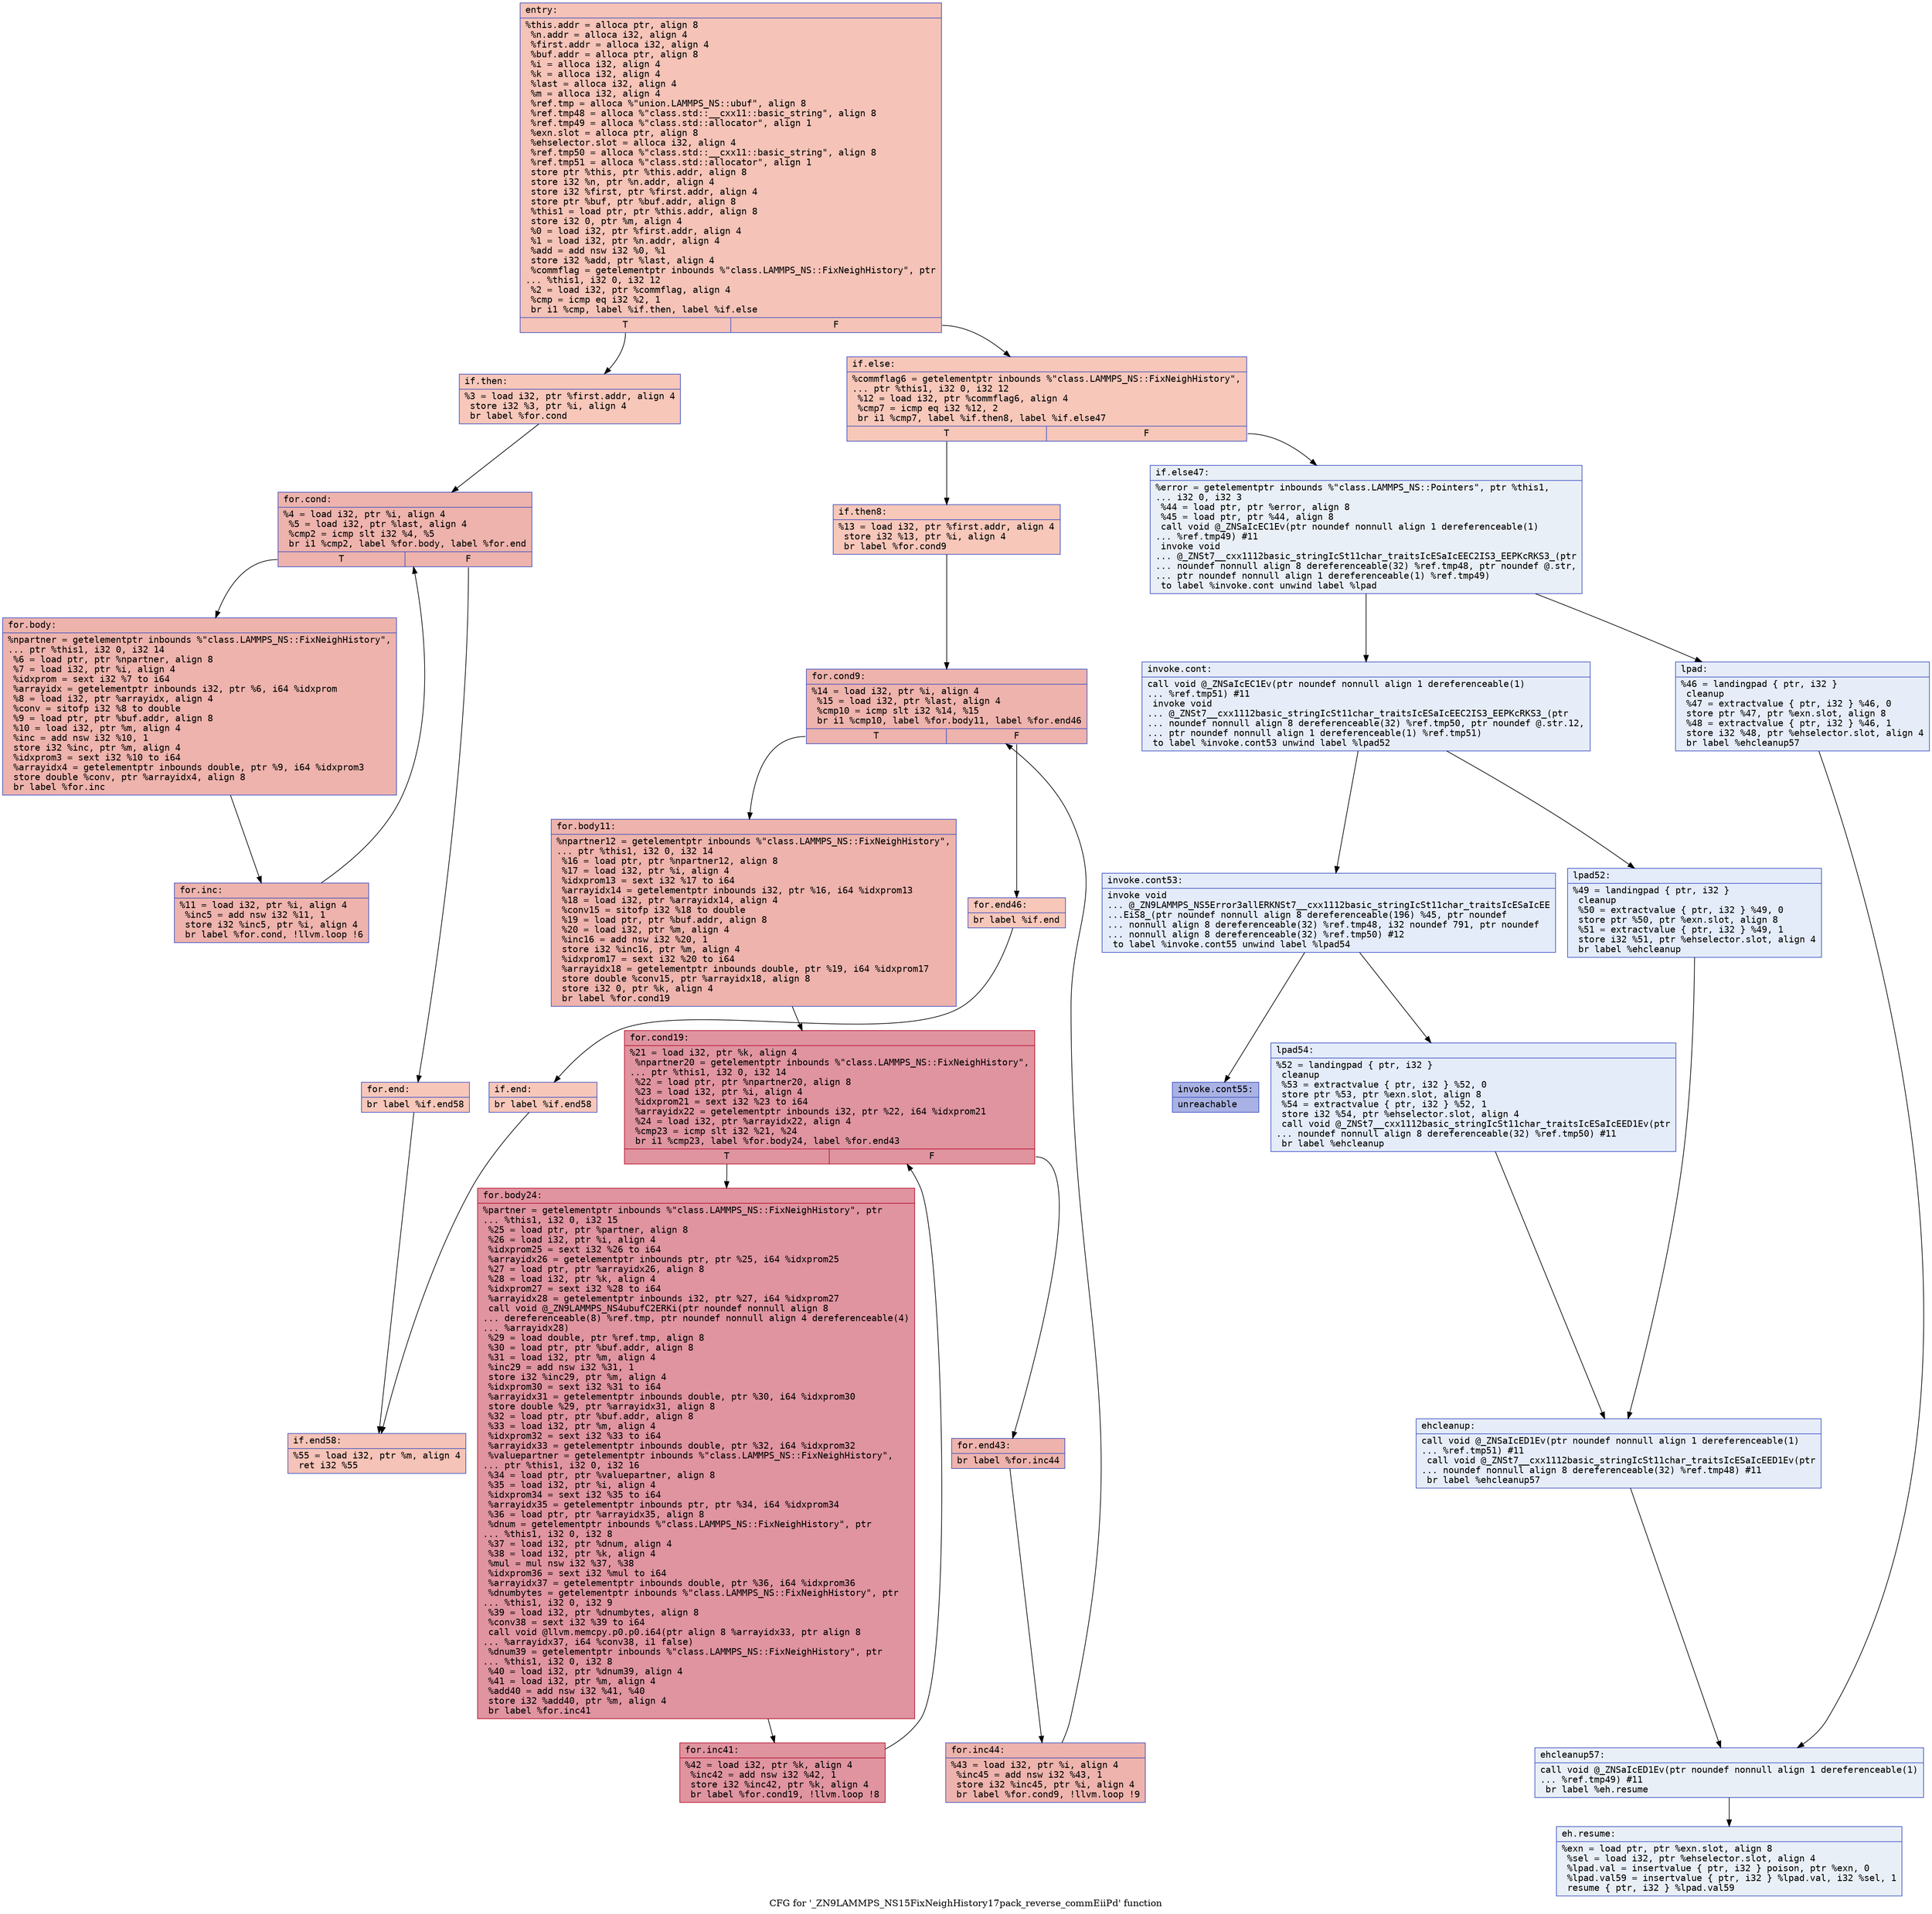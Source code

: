 digraph "CFG for '_ZN9LAMMPS_NS15FixNeighHistory17pack_reverse_commEiiPd' function" {
	label="CFG for '_ZN9LAMMPS_NS15FixNeighHistory17pack_reverse_commEiiPd' function";

	Node0x556119b90c70 [shape=record,color="#3d50c3ff", style=filled, fillcolor="#e8765c70" fontname="Courier",label="{entry:\l|  %this.addr = alloca ptr, align 8\l  %n.addr = alloca i32, align 4\l  %first.addr = alloca i32, align 4\l  %buf.addr = alloca ptr, align 8\l  %i = alloca i32, align 4\l  %k = alloca i32, align 4\l  %last = alloca i32, align 4\l  %m = alloca i32, align 4\l  %ref.tmp = alloca %\"union.LAMMPS_NS::ubuf\", align 8\l  %ref.tmp48 = alloca %\"class.std::__cxx11::basic_string\", align 8\l  %ref.tmp49 = alloca %\"class.std::allocator\", align 1\l  %exn.slot = alloca ptr, align 8\l  %ehselector.slot = alloca i32, align 4\l  %ref.tmp50 = alloca %\"class.std::__cxx11::basic_string\", align 8\l  %ref.tmp51 = alloca %\"class.std::allocator\", align 1\l  store ptr %this, ptr %this.addr, align 8\l  store i32 %n, ptr %n.addr, align 4\l  store i32 %first, ptr %first.addr, align 4\l  store ptr %buf, ptr %buf.addr, align 8\l  %this1 = load ptr, ptr %this.addr, align 8\l  store i32 0, ptr %m, align 4\l  %0 = load i32, ptr %first.addr, align 4\l  %1 = load i32, ptr %n.addr, align 4\l  %add = add nsw i32 %0, %1\l  store i32 %add, ptr %last, align 4\l  %commflag = getelementptr inbounds %\"class.LAMMPS_NS::FixNeighHistory\", ptr\l... %this1, i32 0, i32 12\l  %2 = load i32, ptr %commflag, align 4\l  %cmp = icmp eq i32 %2, 1\l  br i1 %cmp, label %if.then, label %if.else\l|{<s0>T|<s1>F}}"];
	Node0x556119b90c70:s0 -> Node0x556119b91fd0[tooltip="entry -> if.then\nProbability 50.00%" ];
	Node0x556119b90c70:s1 -> Node0x556119b91140[tooltip="entry -> if.else\nProbability 50.00%" ];
	Node0x556119b91fd0 [shape=record,color="#3d50c3ff", style=filled, fillcolor="#ec7f6370" fontname="Courier",label="{if.then:\l|  %3 = load i32, ptr %first.addr, align 4\l  store i32 %3, ptr %i, align 4\l  br label %for.cond\l}"];
	Node0x556119b91fd0 -> Node0x556119b92400[tooltip="if.then -> for.cond\nProbability 100.00%" ];
	Node0x556119b92400 [shape=record,color="#3d50c3ff", style=filled, fillcolor="#d6524470" fontname="Courier",label="{for.cond:\l|  %4 = load i32, ptr %i, align 4\l  %5 = load i32, ptr %last, align 4\l  %cmp2 = icmp slt i32 %4, %5\l  br i1 %cmp2, label %for.body, label %for.end\l|{<s0>T|<s1>F}}"];
	Node0x556119b92400:s0 -> Node0x556119b926a0[tooltip="for.cond -> for.body\nProbability 96.88%" ];
	Node0x556119b92400:s1 -> Node0x556119b92720[tooltip="for.cond -> for.end\nProbability 3.12%" ];
	Node0x556119b926a0 [shape=record,color="#3d50c3ff", style=filled, fillcolor="#d6524470" fontname="Courier",label="{for.body:\l|  %npartner = getelementptr inbounds %\"class.LAMMPS_NS::FixNeighHistory\",\l... ptr %this1, i32 0, i32 14\l  %6 = load ptr, ptr %npartner, align 8\l  %7 = load i32, ptr %i, align 4\l  %idxprom = sext i32 %7 to i64\l  %arrayidx = getelementptr inbounds i32, ptr %6, i64 %idxprom\l  %8 = load i32, ptr %arrayidx, align 4\l  %conv = sitofp i32 %8 to double\l  %9 = load ptr, ptr %buf.addr, align 8\l  %10 = load i32, ptr %m, align 4\l  %inc = add nsw i32 %10, 1\l  store i32 %inc, ptr %m, align 4\l  %idxprom3 = sext i32 %10 to i64\l  %arrayidx4 = getelementptr inbounds double, ptr %9, i64 %idxprom3\l  store double %conv, ptr %arrayidx4, align 8\l  br label %for.inc\l}"];
	Node0x556119b926a0 -> Node0x556119b93100[tooltip="for.body -> for.inc\nProbability 100.00%" ];
	Node0x556119b93100 [shape=record,color="#3d50c3ff", style=filled, fillcolor="#d6524470" fontname="Courier",label="{for.inc:\l|  %11 = load i32, ptr %i, align 4\l  %inc5 = add nsw i32 %11, 1\l  store i32 %inc5, ptr %i, align 4\l  br label %for.cond, !llvm.loop !6\l}"];
	Node0x556119b93100 -> Node0x556119b92400[tooltip="for.inc -> for.cond\nProbability 100.00%" ];
	Node0x556119b92720 [shape=record,color="#3d50c3ff", style=filled, fillcolor="#ec7f6370" fontname="Courier",label="{for.end:\l|  br label %if.end58\l}"];
	Node0x556119b92720 -> Node0x556119b934f0[tooltip="for.end -> if.end58\nProbability 100.00%" ];
	Node0x556119b91140 [shape=record,color="#3d50c3ff", style=filled, fillcolor="#ec7f6370" fontname="Courier",label="{if.else:\l|  %commflag6 = getelementptr inbounds %\"class.LAMMPS_NS::FixNeighHistory\",\l... ptr %this1, i32 0, i32 12\l  %12 = load i32, ptr %commflag6, align 4\l  %cmp7 = icmp eq i32 %12, 2\l  br i1 %cmp7, label %if.then8, label %if.else47\l|{<s0>T|<s1>F}}"];
	Node0x556119b91140:s0 -> Node0x556119b93800[tooltip="if.else -> if.then8\nProbability 100.00%" ];
	Node0x556119b91140:s1 -> Node0x556119b93880[tooltip="if.else -> if.else47\nProbability 0.00%" ];
	Node0x556119b93800 [shape=record,color="#3d50c3ff", style=filled, fillcolor="#ec7f6370" fontname="Courier",label="{if.then8:\l|  %13 = load i32, ptr %first.addr, align 4\l  store i32 %13, ptr %i, align 4\l  br label %for.cond9\l}"];
	Node0x556119b93800 -> Node0x556119b93ad0[tooltip="if.then8 -> for.cond9\nProbability 100.00%" ];
	Node0x556119b93ad0 [shape=record,color="#3d50c3ff", style=filled, fillcolor="#d6524470" fontname="Courier",label="{for.cond9:\l|  %14 = load i32, ptr %i, align 4\l  %15 = load i32, ptr %last, align 4\l  %cmp10 = icmp slt i32 %14, %15\l  br i1 %cmp10, label %for.body11, label %for.end46\l|{<s0>T|<s1>F}}"];
	Node0x556119b93ad0:s0 -> Node0x556119b93d70[tooltip="for.cond9 -> for.body11\nProbability 96.88%" ];
	Node0x556119b93ad0:s1 -> Node0x556119b93df0[tooltip="for.cond9 -> for.end46\nProbability 3.12%" ];
	Node0x556119b93d70 [shape=record,color="#3d50c3ff", style=filled, fillcolor="#d6524470" fontname="Courier",label="{for.body11:\l|  %npartner12 = getelementptr inbounds %\"class.LAMMPS_NS::FixNeighHistory\",\l... ptr %this1, i32 0, i32 14\l  %16 = load ptr, ptr %npartner12, align 8\l  %17 = load i32, ptr %i, align 4\l  %idxprom13 = sext i32 %17 to i64\l  %arrayidx14 = getelementptr inbounds i32, ptr %16, i64 %idxprom13\l  %18 = load i32, ptr %arrayidx14, align 4\l  %conv15 = sitofp i32 %18 to double\l  %19 = load ptr, ptr %buf.addr, align 8\l  %20 = load i32, ptr %m, align 4\l  %inc16 = add nsw i32 %20, 1\l  store i32 %inc16, ptr %m, align 4\l  %idxprom17 = sext i32 %20 to i64\l  %arrayidx18 = getelementptr inbounds double, ptr %19, i64 %idxprom17\l  store double %conv15, ptr %arrayidx18, align 8\l  store i32 0, ptr %k, align 4\l  br label %for.cond19\l}"];
	Node0x556119b93d70 -> Node0x556119b94ba0[tooltip="for.body11 -> for.cond19\nProbability 100.00%" ];
	Node0x556119b94ba0 [shape=record,color="#b70d28ff", style=filled, fillcolor="#b70d2870" fontname="Courier",label="{for.cond19:\l|  %21 = load i32, ptr %k, align 4\l  %npartner20 = getelementptr inbounds %\"class.LAMMPS_NS::FixNeighHistory\",\l... ptr %this1, i32 0, i32 14\l  %22 = load ptr, ptr %npartner20, align 8\l  %23 = load i32, ptr %i, align 4\l  %idxprom21 = sext i32 %23 to i64\l  %arrayidx22 = getelementptr inbounds i32, ptr %22, i64 %idxprom21\l  %24 = load i32, ptr %arrayidx22, align 4\l  %cmp23 = icmp slt i32 %21, %24\l  br i1 %cmp23, label %for.body24, label %for.end43\l|{<s0>T|<s1>F}}"];
	Node0x556119b94ba0:s0 -> Node0x556119b951a0[tooltip="for.cond19 -> for.body24\nProbability 96.88%" ];
	Node0x556119b94ba0:s1 -> Node0x556119b95220[tooltip="for.cond19 -> for.end43\nProbability 3.12%" ];
	Node0x556119b951a0 [shape=record,color="#b70d28ff", style=filled, fillcolor="#b70d2870" fontname="Courier",label="{for.body24:\l|  %partner = getelementptr inbounds %\"class.LAMMPS_NS::FixNeighHistory\", ptr\l... %this1, i32 0, i32 15\l  %25 = load ptr, ptr %partner, align 8\l  %26 = load i32, ptr %i, align 4\l  %idxprom25 = sext i32 %26 to i64\l  %arrayidx26 = getelementptr inbounds ptr, ptr %25, i64 %idxprom25\l  %27 = load ptr, ptr %arrayidx26, align 8\l  %28 = load i32, ptr %k, align 4\l  %idxprom27 = sext i32 %28 to i64\l  %arrayidx28 = getelementptr inbounds i32, ptr %27, i64 %idxprom27\l  call void @_ZN9LAMMPS_NS4ubufC2ERKi(ptr noundef nonnull align 8\l... dereferenceable(8) %ref.tmp, ptr noundef nonnull align 4 dereferenceable(4)\l... %arrayidx28)\l  %29 = load double, ptr %ref.tmp, align 8\l  %30 = load ptr, ptr %buf.addr, align 8\l  %31 = load i32, ptr %m, align 4\l  %inc29 = add nsw i32 %31, 1\l  store i32 %inc29, ptr %m, align 4\l  %idxprom30 = sext i32 %31 to i64\l  %arrayidx31 = getelementptr inbounds double, ptr %30, i64 %idxprom30\l  store double %29, ptr %arrayidx31, align 8\l  %32 = load ptr, ptr %buf.addr, align 8\l  %33 = load i32, ptr %m, align 4\l  %idxprom32 = sext i32 %33 to i64\l  %arrayidx33 = getelementptr inbounds double, ptr %32, i64 %idxprom32\l  %valuepartner = getelementptr inbounds %\"class.LAMMPS_NS::FixNeighHistory\",\l... ptr %this1, i32 0, i32 16\l  %34 = load ptr, ptr %valuepartner, align 8\l  %35 = load i32, ptr %i, align 4\l  %idxprom34 = sext i32 %35 to i64\l  %arrayidx35 = getelementptr inbounds ptr, ptr %34, i64 %idxprom34\l  %36 = load ptr, ptr %arrayidx35, align 8\l  %dnum = getelementptr inbounds %\"class.LAMMPS_NS::FixNeighHistory\", ptr\l... %this1, i32 0, i32 8\l  %37 = load i32, ptr %dnum, align 4\l  %38 = load i32, ptr %k, align 4\l  %mul = mul nsw i32 %37, %38\l  %idxprom36 = sext i32 %mul to i64\l  %arrayidx37 = getelementptr inbounds double, ptr %36, i64 %idxprom36\l  %dnumbytes = getelementptr inbounds %\"class.LAMMPS_NS::FixNeighHistory\", ptr\l... %this1, i32 0, i32 9\l  %39 = load i32, ptr %dnumbytes, align 8\l  %conv38 = sext i32 %39 to i64\l  call void @llvm.memcpy.p0.p0.i64(ptr align 8 %arrayidx33, ptr align 8\l... %arrayidx37, i64 %conv38, i1 false)\l  %dnum39 = getelementptr inbounds %\"class.LAMMPS_NS::FixNeighHistory\", ptr\l... %this1, i32 0, i32 8\l  %40 = load i32, ptr %dnum39, align 4\l  %41 = load i32, ptr %m, align 4\l  %add40 = add nsw i32 %41, %40\l  store i32 %add40, ptr %m, align 4\l  br label %for.inc41\l}"];
	Node0x556119b951a0 -> Node0x556119b970e0[tooltip="for.body24 -> for.inc41\nProbability 100.00%" ];
	Node0x556119b970e0 [shape=record,color="#b70d28ff", style=filled, fillcolor="#b70d2870" fontname="Courier",label="{for.inc41:\l|  %42 = load i32, ptr %k, align 4\l  %inc42 = add nsw i32 %42, 1\l  store i32 %inc42, ptr %k, align 4\l  br label %for.cond19, !llvm.loop !8\l}"];
	Node0x556119b970e0 -> Node0x556119b94ba0[tooltip="for.inc41 -> for.cond19\nProbability 100.00%" ];
	Node0x556119b95220 [shape=record,color="#3d50c3ff", style=filled, fillcolor="#d6524470" fontname="Courier",label="{for.end43:\l|  br label %for.inc44\l}"];
	Node0x556119b95220 -> Node0x556119b97530[tooltip="for.end43 -> for.inc44\nProbability 100.00%" ];
	Node0x556119b97530 [shape=record,color="#3d50c3ff", style=filled, fillcolor="#d6524470" fontname="Courier",label="{for.inc44:\l|  %43 = load i32, ptr %i, align 4\l  %inc45 = add nsw i32 %43, 1\l  store i32 %inc45, ptr %i, align 4\l  br label %for.cond9, !llvm.loop !9\l}"];
	Node0x556119b97530 -> Node0x556119b93ad0[tooltip="for.inc44 -> for.cond9\nProbability 100.00%" ];
	Node0x556119b93df0 [shape=record,color="#3d50c3ff", style=filled, fillcolor="#ec7f6370" fontname="Courier",label="{for.end46:\l|  br label %if.end\l}"];
	Node0x556119b93df0 -> Node0x556119b97980[tooltip="for.end46 -> if.end\nProbability 100.00%" ];
	Node0x556119b93880 [shape=record,color="#3d50c3ff", style=filled, fillcolor="#cedaeb70" fontname="Courier",label="{if.else47:\l|  %error = getelementptr inbounds %\"class.LAMMPS_NS::Pointers\", ptr %this1,\l... i32 0, i32 3\l  %44 = load ptr, ptr %error, align 8\l  %45 = load ptr, ptr %44, align 8\l  call void @_ZNSaIcEC1Ev(ptr noundef nonnull align 1 dereferenceable(1)\l... %ref.tmp49) #11\l  invoke void\l... @_ZNSt7__cxx1112basic_stringIcSt11char_traitsIcESaIcEEC2IS3_EEPKcRKS3_(ptr\l... noundef nonnull align 8 dereferenceable(32) %ref.tmp48, ptr noundef @.str,\l... ptr noundef nonnull align 1 dereferenceable(1) %ref.tmp49)\l          to label %invoke.cont unwind label %lpad\l}"];
	Node0x556119b93880 -> Node0x556119b97dc0[tooltip="if.else47 -> invoke.cont\nProbability 50.00%" ];
	Node0x556119b93880 -> Node0x556119b97e40[tooltip="if.else47 -> lpad\nProbability 50.00%" ];
	Node0x556119b97dc0 [shape=record,color="#3d50c3ff", style=filled, fillcolor="#c7d7f070" fontname="Courier",label="{invoke.cont:\l|  call void @_ZNSaIcEC1Ev(ptr noundef nonnull align 1 dereferenceable(1)\l... %ref.tmp51) #11\l  invoke void\l... @_ZNSt7__cxx1112basic_stringIcSt11char_traitsIcESaIcEEC2IS3_EEPKcRKS3_(ptr\l... noundef nonnull align 8 dereferenceable(32) %ref.tmp50, ptr noundef @.str.12,\l... ptr noundef nonnull align 1 dereferenceable(1) %ref.tmp51)\l          to label %invoke.cont53 unwind label %lpad52\l}"];
	Node0x556119b97dc0 -> Node0x556119b98160[tooltip="invoke.cont -> invoke.cont53\nProbability 50.00%" ];
	Node0x556119b97dc0 -> Node0x556119b981b0[tooltip="invoke.cont -> lpad52\nProbability 50.00%" ];
	Node0x556119b98160 [shape=record,color="#3d50c3ff", style=filled, fillcolor="#c1d4f470" fontname="Courier",label="{invoke.cont53:\l|  invoke void\l... @_ZN9LAMMPS_NS5Error3allERKNSt7__cxx1112basic_stringIcSt11char_traitsIcESaIcEE\l...EiS8_(ptr noundef nonnull align 8 dereferenceable(196) %45, ptr noundef\l... nonnull align 8 dereferenceable(32) %ref.tmp48, i32 noundef 791, ptr noundef\l... nonnull align 8 dereferenceable(32) %ref.tmp50) #12\l          to label %invoke.cont55 unwind label %lpad54\l}"];
	Node0x556119b98160 -> Node0x556119b98110[tooltip="invoke.cont53 -> invoke.cont55\nProbability 0.00%" ];
	Node0x556119b98160 -> Node0x556119b98470[tooltip="invoke.cont53 -> lpad54\nProbability 100.00%" ];
	Node0x556119b98110 [shape=record,color="#3d50c3ff", style=filled, fillcolor="#3d50c370" fontname="Courier",label="{invoke.cont55:\l|  unreachable\l}"];
	Node0x556119b97e40 [shape=record,color="#3d50c3ff", style=filled, fillcolor="#c7d7f070" fontname="Courier",label="{lpad:\l|  %46 = landingpad \{ ptr, i32 \}\l          cleanup\l  %47 = extractvalue \{ ptr, i32 \} %46, 0\l  store ptr %47, ptr %exn.slot, align 8\l  %48 = extractvalue \{ ptr, i32 \} %46, 1\l  store i32 %48, ptr %ehselector.slot, align 4\l  br label %ehcleanup57\l}"];
	Node0x556119b97e40 -> Node0x556119b99240[tooltip="lpad -> ehcleanup57\nProbability 100.00%" ];
	Node0x556119b981b0 [shape=record,color="#3d50c3ff", style=filled, fillcolor="#c1d4f470" fontname="Courier",label="{lpad52:\l|  %49 = landingpad \{ ptr, i32 \}\l          cleanup\l  %50 = extractvalue \{ ptr, i32 \} %49, 0\l  store ptr %50, ptr %exn.slot, align 8\l  %51 = extractvalue \{ ptr, i32 \} %49, 1\l  store i32 %51, ptr %ehselector.slot, align 4\l  br label %ehcleanup\l}"];
	Node0x556119b981b0 -> Node0x556119b99590[tooltip="lpad52 -> ehcleanup\nProbability 100.00%" ];
	Node0x556119b98470 [shape=record,color="#3d50c3ff", style=filled, fillcolor="#c1d4f470" fontname="Courier",label="{lpad54:\l|  %52 = landingpad \{ ptr, i32 \}\l          cleanup\l  %53 = extractvalue \{ ptr, i32 \} %52, 0\l  store ptr %53, ptr %exn.slot, align 8\l  %54 = extractvalue \{ ptr, i32 \} %52, 1\l  store i32 %54, ptr %ehselector.slot, align 4\l  call void @_ZNSt7__cxx1112basic_stringIcSt11char_traitsIcESaIcEED1Ev(ptr\l... noundef nonnull align 8 dereferenceable(32) %ref.tmp50) #11\l  br label %ehcleanup\l}"];
	Node0x556119b98470 -> Node0x556119b99590[tooltip="lpad54 -> ehcleanup\nProbability 100.00%" ];
	Node0x556119b99590 [shape=record,color="#3d50c3ff", style=filled, fillcolor="#c7d7f070" fontname="Courier",label="{ehcleanup:\l|  call void @_ZNSaIcED1Ev(ptr noundef nonnull align 1 dereferenceable(1)\l... %ref.tmp51) #11\l  call void @_ZNSt7__cxx1112basic_stringIcSt11char_traitsIcESaIcEED1Ev(ptr\l... noundef nonnull align 8 dereferenceable(32) %ref.tmp48) #11\l  br label %ehcleanup57\l}"];
	Node0x556119b99590 -> Node0x556119b99240[tooltip="ehcleanup -> ehcleanup57\nProbability 100.00%" ];
	Node0x556119b99240 [shape=record,color="#3d50c3ff", style=filled, fillcolor="#cedaeb70" fontname="Courier",label="{ehcleanup57:\l|  call void @_ZNSaIcED1Ev(ptr noundef nonnull align 1 dereferenceable(1)\l... %ref.tmp49) #11\l  br label %eh.resume\l}"];
	Node0x556119b99240 -> Node0x556119b9a440[tooltip="ehcleanup57 -> eh.resume\nProbability 100.00%" ];
	Node0x556119b97980 [shape=record,color="#3d50c3ff", style=filled, fillcolor="#ec7f6370" fontname="Courier",label="{if.end:\l|  br label %if.end58\l}"];
	Node0x556119b97980 -> Node0x556119b934f0[tooltip="if.end -> if.end58\nProbability 100.00%" ];
	Node0x556119b934f0 [shape=record,color="#3d50c3ff", style=filled, fillcolor="#e8765c70" fontname="Courier",label="{if.end58:\l|  %55 = load i32, ptr %m, align 4\l  ret i32 %55\l}"];
	Node0x556119b9a440 [shape=record,color="#3d50c3ff", style=filled, fillcolor="#cedaeb70" fontname="Courier",label="{eh.resume:\l|  %exn = load ptr, ptr %exn.slot, align 8\l  %sel = load i32, ptr %ehselector.slot, align 4\l  %lpad.val = insertvalue \{ ptr, i32 \} poison, ptr %exn, 0\l  %lpad.val59 = insertvalue \{ ptr, i32 \} %lpad.val, i32 %sel, 1\l  resume \{ ptr, i32 \} %lpad.val59\l}"];
}
